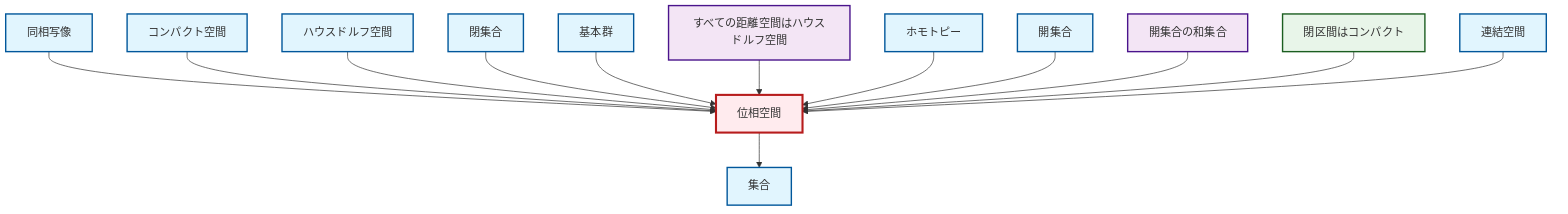 graph TD
    classDef definition fill:#e1f5fe,stroke:#01579b,stroke-width:2px
    classDef theorem fill:#f3e5f5,stroke:#4a148c,stroke-width:2px
    classDef axiom fill:#fff3e0,stroke:#e65100,stroke-width:2px
    classDef example fill:#e8f5e9,stroke:#1b5e20,stroke-width:2px
    classDef current fill:#ffebee,stroke:#b71c1c,stroke-width:3px
    def-hausdorff["ハウスドルフ空間"]:::definition
    thm-union-open-sets["開集合の和集合"]:::theorem
    def-set["集合"]:::definition
    def-fundamental-group["基本群"]:::definition
    thm-metric-hausdorff["すべての距離空間はハウスドルフ空間"]:::theorem
    def-topological-space["位相空間"]:::definition
    def-compact["コンパクト空間"]:::definition
    ex-closed-interval-compact["閉区間はコンパクト"]:::example
    def-connected["連結空間"]:::definition
    def-open-set["開集合"]:::definition
    def-closed-set["閉集合"]:::definition
    def-homotopy["ホモトピー"]:::definition
    def-homeomorphism["同相写像"]:::definition
    def-homeomorphism --> def-topological-space
    def-topological-space --> def-set
    def-compact --> def-topological-space
    def-hausdorff --> def-topological-space
    def-closed-set --> def-topological-space
    def-fundamental-group --> def-topological-space
    thm-metric-hausdorff --> def-topological-space
    def-homotopy --> def-topological-space
    def-open-set --> def-topological-space
    thm-union-open-sets --> def-topological-space
    ex-closed-interval-compact --> def-topological-space
    def-connected --> def-topological-space
    class def-topological-space current